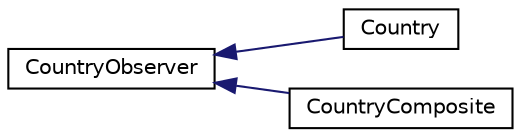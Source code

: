 digraph "Graphical Class Hierarchy"
{
 // LATEX_PDF_SIZE
  edge [fontname="Helvetica",fontsize="10",labelfontname="Helvetica",labelfontsize="10"];
  node [fontname="Helvetica",fontsize="10",shape=record];
  rankdir="LR";
  Node0 [label="CountryObserver",height=0.2,width=0.4,color="black", fillcolor="white", style="filled",URL="$classCountryObserver.html",tooltip=" "];
  Node0 -> Node1 [dir="back",color="midnightblue",fontsize="10",style="solid",fontname="Helvetica"];
  Node1 [label="Country",height=0.2,width=0.4,color="black", fillcolor="white", style="filled",URL="$classCountry.html",tooltip="a Country class. a composite class for the composite pattern"];
  Node0 -> Node2 [dir="back",color="midnightblue",fontsize="10",style="solid",fontname="Helvetica"];
  Node2 [label="CountryComposite",height=0.2,width=0.4,color="black", fillcolor="white", style="filled",URL="$classCountryComposite.html",tooltip="CountryComposite class. a Composite class for the composite pattern."];
}
